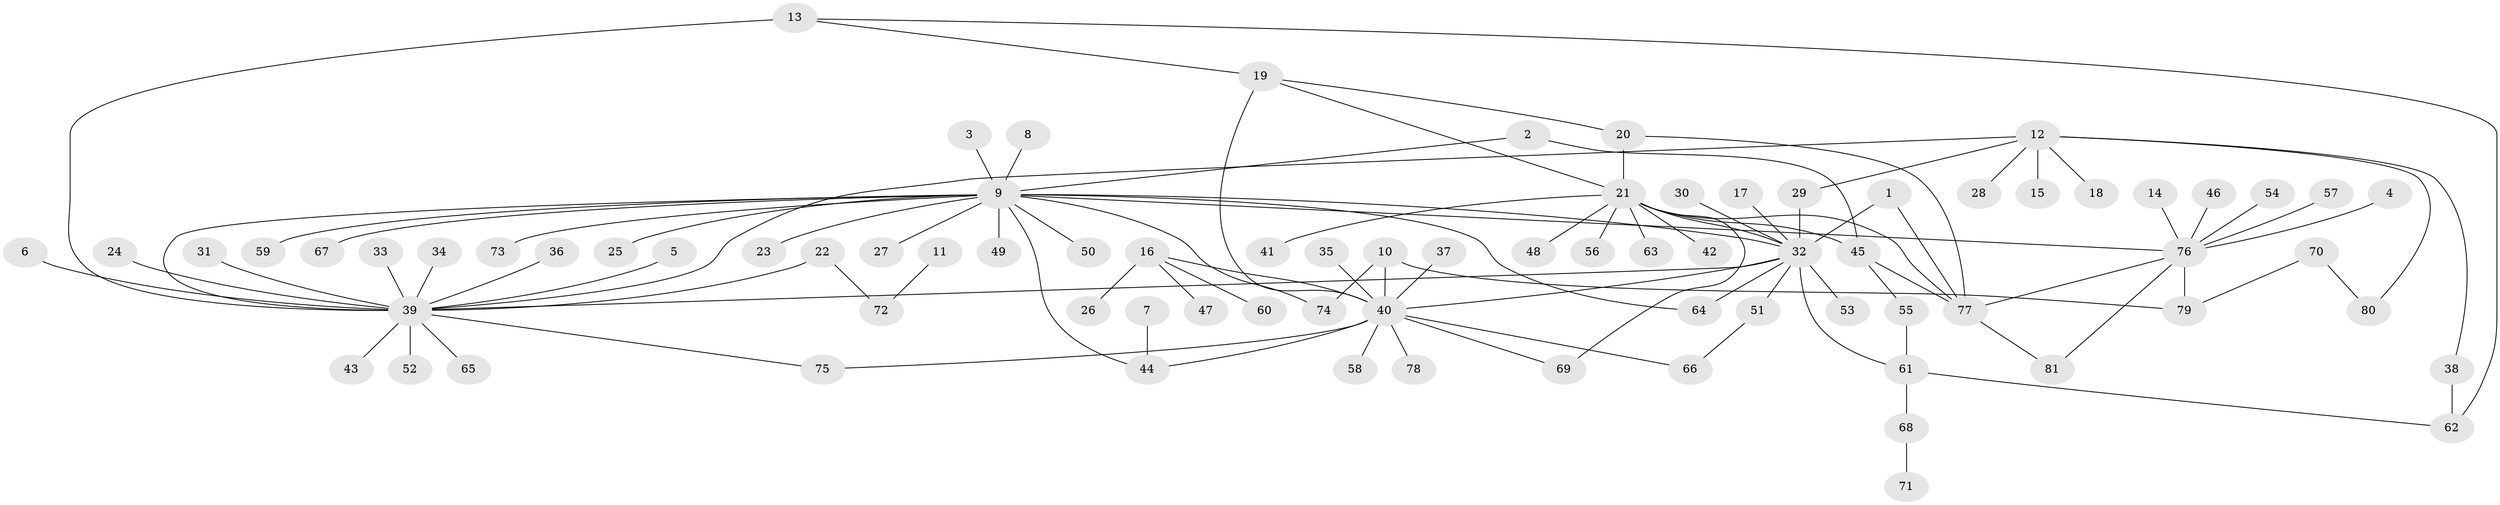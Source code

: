 // original degree distribution, {18: 0.007462686567164179, 20: 0.007462686567164179, 15: 0.007462686567164179, 2: 0.208955223880597, 4: 0.029850746268656716, 9: 0.007462686567164179, 1: 0.5746268656716418, 10: 0.007462686567164179, 5: 0.03731343283582089, 3: 0.08955223880597014, 14: 0.007462686567164179, 13: 0.007462686567164179, 7: 0.007462686567164179}
// Generated by graph-tools (version 1.1) at 2025/36/03/04/25 23:36:55]
// undirected, 81 vertices, 102 edges
graph export_dot {
  node [color=gray90,style=filled];
  1;
  2;
  3;
  4;
  5;
  6;
  7;
  8;
  9;
  10;
  11;
  12;
  13;
  14;
  15;
  16;
  17;
  18;
  19;
  20;
  21;
  22;
  23;
  24;
  25;
  26;
  27;
  28;
  29;
  30;
  31;
  32;
  33;
  34;
  35;
  36;
  37;
  38;
  39;
  40;
  41;
  42;
  43;
  44;
  45;
  46;
  47;
  48;
  49;
  50;
  51;
  52;
  53;
  54;
  55;
  56;
  57;
  58;
  59;
  60;
  61;
  62;
  63;
  64;
  65;
  66;
  67;
  68;
  69;
  70;
  71;
  72;
  73;
  74;
  75;
  76;
  77;
  78;
  79;
  80;
  81;
  1 -- 32 [weight=1.0];
  1 -- 77 [weight=1.0];
  2 -- 9 [weight=1.0];
  2 -- 45 [weight=1.0];
  3 -- 9 [weight=1.0];
  4 -- 76 [weight=1.0];
  5 -- 39 [weight=1.0];
  6 -- 39 [weight=1.0];
  7 -- 44 [weight=1.0];
  8 -- 9 [weight=1.0];
  9 -- 23 [weight=1.0];
  9 -- 25 [weight=1.0];
  9 -- 27 [weight=1.0];
  9 -- 32 [weight=1.0];
  9 -- 39 [weight=1.0];
  9 -- 44 [weight=1.0];
  9 -- 49 [weight=1.0];
  9 -- 50 [weight=1.0];
  9 -- 59 [weight=1.0];
  9 -- 64 [weight=1.0];
  9 -- 67 [weight=1.0];
  9 -- 73 [weight=1.0];
  9 -- 74 [weight=1.0];
  9 -- 76 [weight=1.0];
  10 -- 40 [weight=1.0];
  10 -- 74 [weight=1.0];
  10 -- 79 [weight=1.0];
  11 -- 72 [weight=1.0];
  12 -- 15 [weight=1.0];
  12 -- 18 [weight=1.0];
  12 -- 28 [weight=1.0];
  12 -- 29 [weight=1.0];
  12 -- 38 [weight=1.0];
  12 -- 39 [weight=1.0];
  12 -- 80 [weight=1.0];
  13 -- 19 [weight=1.0];
  13 -- 39 [weight=2.0];
  13 -- 62 [weight=1.0];
  14 -- 76 [weight=1.0];
  16 -- 26 [weight=1.0];
  16 -- 40 [weight=1.0];
  16 -- 47 [weight=1.0];
  16 -- 60 [weight=1.0];
  17 -- 32 [weight=1.0];
  19 -- 20 [weight=1.0];
  19 -- 21 [weight=1.0];
  19 -- 40 [weight=1.0];
  20 -- 21 [weight=1.0];
  20 -- 77 [weight=1.0];
  21 -- 32 [weight=1.0];
  21 -- 41 [weight=1.0];
  21 -- 42 [weight=1.0];
  21 -- 45 [weight=1.0];
  21 -- 48 [weight=1.0];
  21 -- 56 [weight=1.0];
  21 -- 63 [weight=1.0];
  21 -- 69 [weight=1.0];
  21 -- 77 [weight=1.0];
  22 -- 39 [weight=1.0];
  22 -- 72 [weight=1.0];
  24 -- 39 [weight=1.0];
  29 -- 32 [weight=1.0];
  30 -- 32 [weight=1.0];
  31 -- 39 [weight=1.0];
  32 -- 39 [weight=1.0];
  32 -- 40 [weight=1.0];
  32 -- 51 [weight=1.0];
  32 -- 53 [weight=1.0];
  32 -- 61 [weight=1.0];
  32 -- 64 [weight=1.0];
  33 -- 39 [weight=1.0];
  34 -- 39 [weight=1.0];
  35 -- 40 [weight=1.0];
  36 -- 39 [weight=1.0];
  37 -- 40 [weight=1.0];
  38 -- 62 [weight=1.0];
  39 -- 43 [weight=1.0];
  39 -- 52 [weight=1.0];
  39 -- 65 [weight=1.0];
  39 -- 75 [weight=1.0];
  40 -- 44 [weight=1.0];
  40 -- 58 [weight=1.0];
  40 -- 66 [weight=1.0];
  40 -- 69 [weight=1.0];
  40 -- 75 [weight=1.0];
  40 -- 78 [weight=1.0];
  45 -- 55 [weight=1.0];
  45 -- 77 [weight=1.0];
  46 -- 76 [weight=1.0];
  51 -- 66 [weight=1.0];
  54 -- 76 [weight=1.0];
  55 -- 61 [weight=1.0];
  57 -- 76 [weight=1.0];
  61 -- 62 [weight=1.0];
  61 -- 68 [weight=1.0];
  68 -- 71 [weight=1.0];
  70 -- 79 [weight=1.0];
  70 -- 80 [weight=1.0];
  76 -- 77 [weight=1.0];
  76 -- 79 [weight=1.0];
  76 -- 81 [weight=1.0];
  77 -- 81 [weight=1.0];
}
